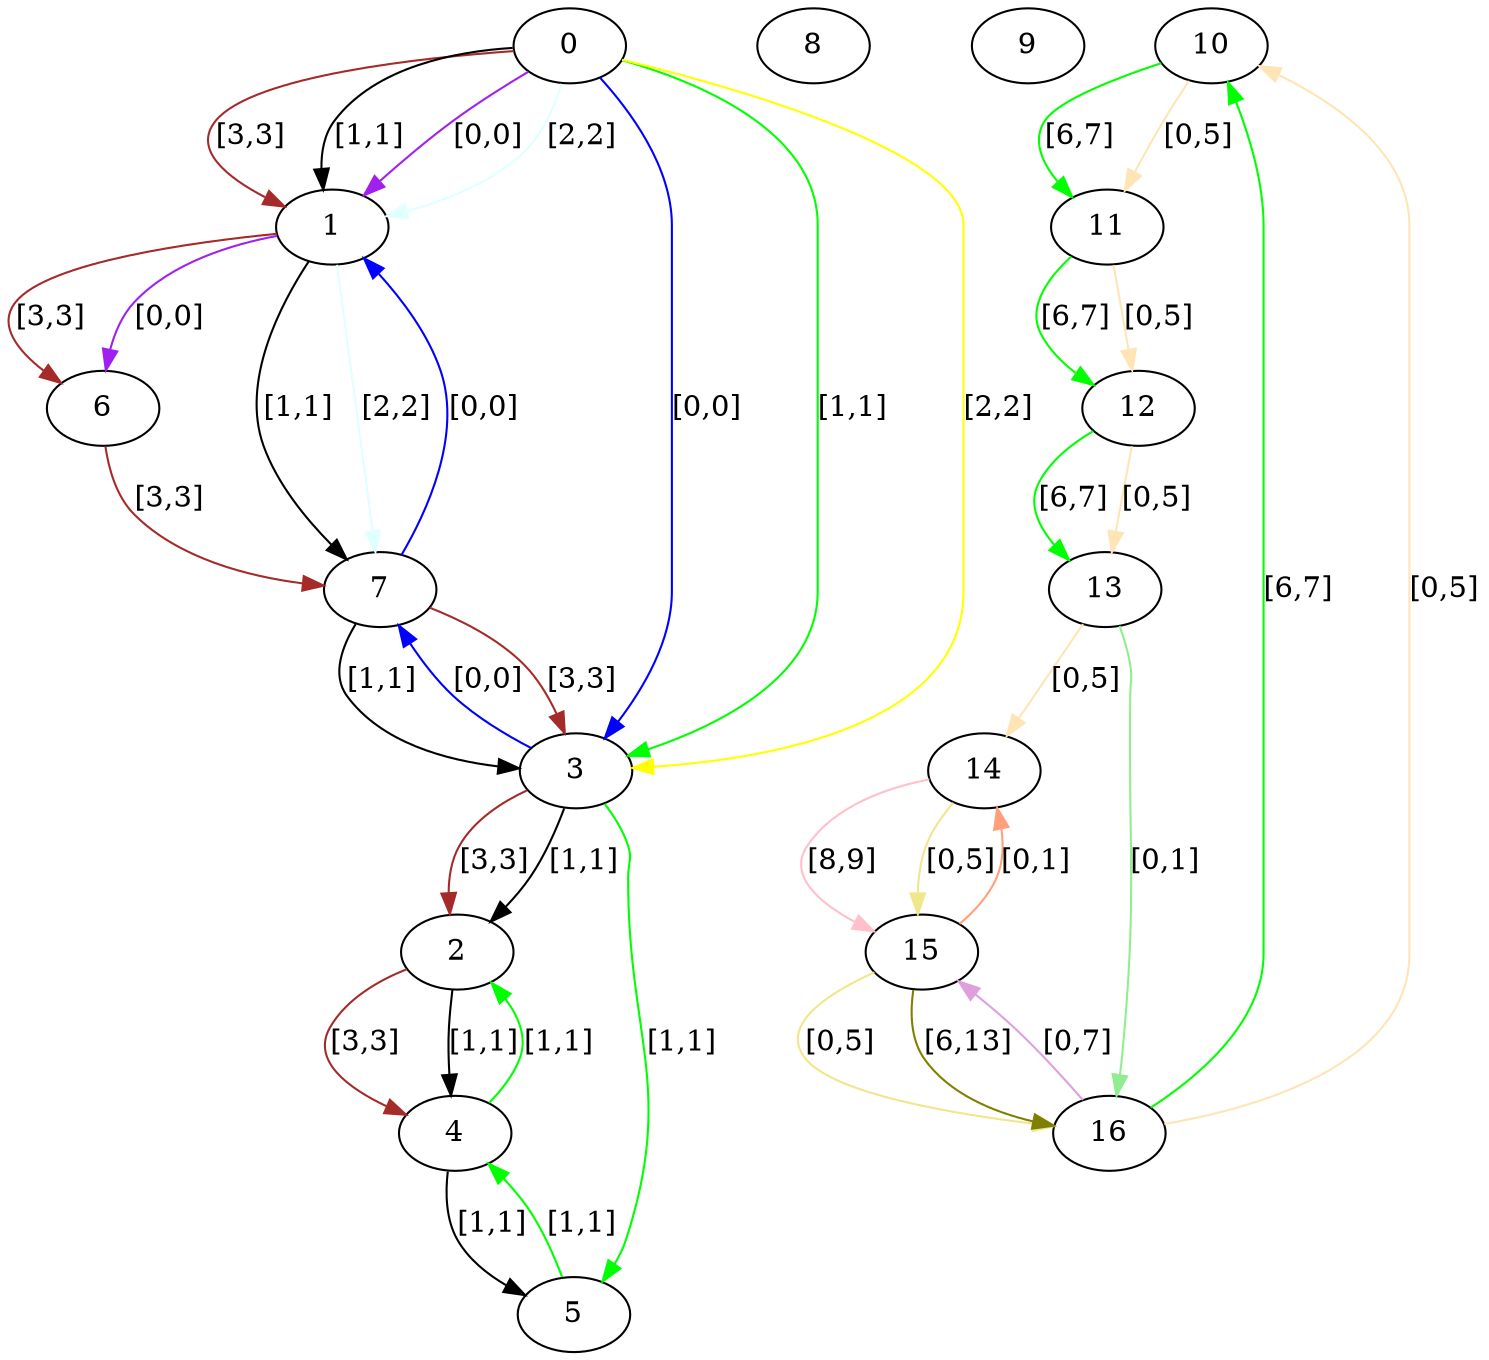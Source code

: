 digraph  {
0 [label=0];
1 [label=1];
2 [label=2];
3 [label=3];
4 [label=4];
5 [label=5];
6 [label=6];
7 [label=7];
8 [label=8];
9 [label=9];
10 [label=10];
11 [label=11];
12 [label=12];
13 [label=13];
14 [label=14];
15 [label=15];
16 [label=16];
0 -> 3  [color=blue, key=0, label="[0,0]"];
0 -> 3  [color=green, key=1, label="[1,1]"];
0 -> 3  [color=yellow, key=2, label="[2,2]"];
0 -> 1  [color=brown, key=0, label="[3,3]"];
0 -> 1  [color=black, key=1, label="[1,1]"];
0 -> 1  [color=purple, key=2, label="[0,0]"];
0 -> 1  [color=lightcyan, key=3, label="[2,2]"];
1 -> 6  [color=brown, key=0, label="[3,3]"];
1 -> 6  [color=purple, key=1, label="[0,0]"];
1 -> 7  [color=black, key=0, label="[1,1]"];
1 -> 7  [color=lightcyan, key=1, label="[2,2]"];
2 -> 4  [color=brown, key=0, label="[3,3]"];
2 -> 4  [color=black, key=1, label="[1,1]"];
3 -> 7  [color=blue, key=0, label="[0,0]"];
3 -> 5  [color=green, key=0, label="[1,1]"];
3 -> 2  [color=brown, key=0, label="[3,3]"];
3 -> 2  [color=black, key=1, label="[1,1]"];
4 -> 2  [color=green, key=0, label="[1,1]"];
4 -> 5  [color=black, key=0, label="[1,1]"];
5 -> 4  [color=green, key=0, label="[1,1]"];
6 -> 7  [color=brown, key=0, label="[3,3]"];
7 -> 1  [color=blue, key=0, label="[0,0]"];
7 -> 3  [color=brown, key=0, label="[3,3]"];
7 -> 3  [color=black, key=1, label="[1,1]"];
10 -> 11  [color=lime, key=0, label="[6,7]"];
10 -> 11  [color=moccasin, key=1, label="[0,5]"];
11 -> 12  [color=lime, key=0, label="[6,7]"];
11 -> 12  [color=moccasin, key=1, label="[0,5]"];
12 -> 13  [color=lime, key=0, label="[6,7]"];
12 -> 13  [color=moccasin, key=1, label="[0,5]"];
13 -> 16  [color=lightgreen, key=0, label="[0,1]"];
13 -> 14  [color=moccasin, key=0, label="[0,5]"];
14 -> 15  [color=pink, key=0, label="[8,9]"];
14 -> 15  [color=khaki, key=1, label="[0,5]"];
15 -> 14  [color=lightsalmon, key=0, label="[0,1]"];
15 -> 16  [color=khaki, key=0, label="[0,5]"];
15 -> 16  [color=olive, key=1, label="[6,13]"];
16 -> 10  [color=lime, key=0, label="[6,7]"];
16 -> 10  [color=moccasin, key=1, label="[0,5]"];
16 -> 15  [color=plum, key=0, label="[0,7]"];
}
